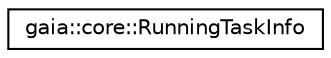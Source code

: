digraph G
{
  edge [fontname="Helvetica",fontsize="10",labelfontname="Helvetica",labelfontsize="10"];
  node [fontname="Helvetica",fontsize="10",shape=record];
  rankdir=LR;
  Node1 [label="gaia::core::RunningTaskInfo",height=0.2,width=0.4,color="black", fillcolor="white", style="filled",URL="$d7/d79/classgaia_1_1core_1_1_running_task_info.html",tooltip="Information you can retrieve about tasks that the user has most recently started or visited..."];
}
